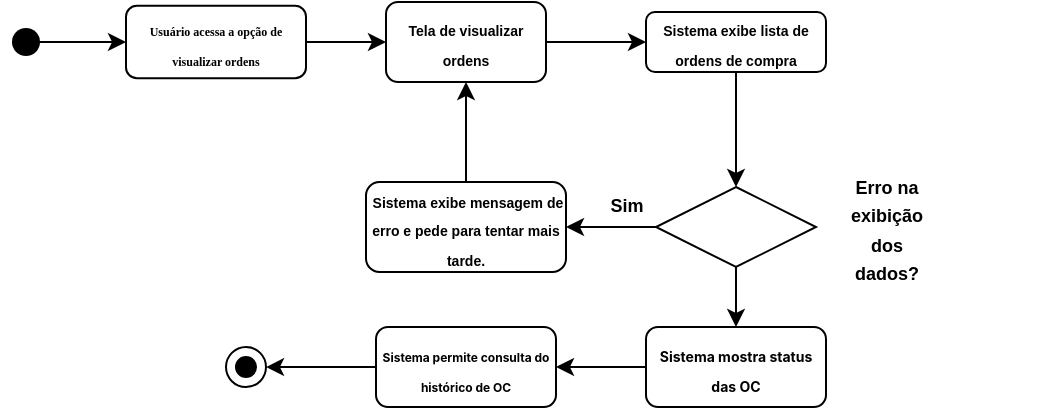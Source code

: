 <mxfile version="24.7.14">
  <diagram name="Page-1" id="MSqYXXy30V1sFn1s4_8o">
    <mxGraphModel dx="636" dy="341" grid="1" gridSize="10" guides="1" tooltips="1" connect="1" arrows="1" fold="1" page="1" pageScale="1" pageWidth="827" pageHeight="1169" math="0" shadow="0">
      <root>
        <mxCell id="0" />
        <mxCell id="1" parent="0" />
        <mxCell id="zOK9kGsAJfB9ZcYWZ8Sq-1" value="" style="shape=waypoint;sketch=0;fillStyle=solid;size=6;pointerEvents=1;points=[];fillColor=none;resizable=0;rotatable=0;perimeter=centerPerimeter;snapToPoint=1;strokeWidth=5;" vertex="1" parent="1">
          <mxGeometry x="240" y="250" width="20" height="20" as="geometry" />
        </mxCell>
        <mxCell id="zOK9kGsAJfB9ZcYWZ8Sq-4" value="" style="endArrow=classic;html=1;rounded=0;exitX=-0.074;exitY=0.84;exitDx=0;exitDy=0;exitPerimeter=0;" edge="1" parent="1" source="zOK9kGsAJfB9ZcYWZ8Sq-1" target="zOK9kGsAJfB9ZcYWZ8Sq-5">
          <mxGeometry width="50" height="50" relative="1" as="geometry">
            <mxPoint x="410" y="332.5" as="sourcePoint" />
            <mxPoint x="340" y="252.5" as="targetPoint" />
          </mxGeometry>
        </mxCell>
        <mxCell id="zOK9kGsAJfB9ZcYWZ8Sq-7" style="edgeStyle=orthogonalEdgeStyle;rounded=0;orthogonalLoop=1;jettySize=auto;html=1;entryX=0;entryY=0.5;entryDx=0;entryDy=0;" edge="1" parent="1" source="zOK9kGsAJfB9ZcYWZ8Sq-5" target="zOK9kGsAJfB9ZcYWZ8Sq-6">
          <mxGeometry relative="1" as="geometry" />
        </mxCell>
        <mxCell id="zOK9kGsAJfB9ZcYWZ8Sq-5" value="&lt;div style=&quot;&quot;&gt;&lt;b style=&quot;&quot;&gt;&lt;font face=&quot;Verdana&quot; style=&quot;font-size: 6px;&quot;&gt;Usuário acessa a opção de visualizar ordens&lt;/font&gt;&lt;/b&gt;&lt;br&gt;&lt;/div&gt;" style="rounded=1;whiteSpace=wrap;html=1;" vertex="1" parent="1">
          <mxGeometry x="300" y="241.88" width="90" height="36.25" as="geometry" />
        </mxCell>
        <mxCell id="zOK9kGsAJfB9ZcYWZ8Sq-9" style="edgeStyle=orthogonalEdgeStyle;rounded=0;orthogonalLoop=1;jettySize=auto;html=1;entryX=0;entryY=0.5;entryDx=0;entryDy=0;" edge="1" parent="1" source="zOK9kGsAJfB9ZcYWZ8Sq-6" target="zOK9kGsAJfB9ZcYWZ8Sq-8">
          <mxGeometry relative="1" as="geometry" />
        </mxCell>
        <mxCell id="zOK9kGsAJfB9ZcYWZ8Sq-6" value="&lt;div style=&quot;&quot;&gt;&lt;span style=&quot;font-size: 7px;&quot;&gt;&lt;b&gt;Tela de visualizar ordens&lt;/b&gt;&lt;/span&gt;&lt;br&gt;&lt;/div&gt;" style="rounded=1;whiteSpace=wrap;html=1;" vertex="1" parent="1">
          <mxGeometry x="430" y="240" width="80" height="40" as="geometry" />
        </mxCell>
        <mxCell id="zOK9kGsAJfB9ZcYWZ8Sq-37" style="edgeStyle=orthogonalEdgeStyle;rounded=0;orthogonalLoop=1;jettySize=auto;html=1;entryX=0.5;entryY=0;entryDx=0;entryDy=0;" edge="1" parent="1" source="zOK9kGsAJfB9ZcYWZ8Sq-8" target="zOK9kGsAJfB9ZcYWZ8Sq-10">
          <mxGeometry relative="1" as="geometry" />
        </mxCell>
        <mxCell id="zOK9kGsAJfB9ZcYWZ8Sq-8" value="&lt;span style=&quot;font-size: 7px;&quot;&gt;&lt;b&gt;Sistema exibe lista de ordens de compra&lt;/b&gt;&lt;/span&gt;" style="rounded=1;whiteSpace=wrap;html=1;" vertex="1" parent="1">
          <mxGeometry x="560" y="245" width="90" height="30" as="geometry" />
        </mxCell>
        <mxCell id="zOK9kGsAJfB9ZcYWZ8Sq-14" value="&lt;font size=&quot;1&quot; style=&quot;&quot;&gt;&lt;b style=&quot;font-size: 9px;&quot;&gt;Sim&lt;/b&gt;&lt;/font&gt;" style="edgeStyle=orthogonalEdgeStyle;rounded=0;orthogonalLoop=1;jettySize=auto;html=1;entryX=1;entryY=0.5;entryDx=0;entryDy=0;" edge="1" parent="1" source="zOK9kGsAJfB9ZcYWZ8Sq-10" target="zOK9kGsAJfB9ZcYWZ8Sq-12">
          <mxGeometry x="-0.333" y="-12" relative="1" as="geometry">
            <mxPoint as="offset" />
          </mxGeometry>
        </mxCell>
        <mxCell id="zOK9kGsAJfB9ZcYWZ8Sq-20" style="edgeStyle=orthogonalEdgeStyle;rounded=0;orthogonalLoop=1;jettySize=auto;html=1;entryX=0.5;entryY=0;entryDx=0;entryDy=0;" edge="1" parent="1" source="zOK9kGsAJfB9ZcYWZ8Sq-10" target="zOK9kGsAJfB9ZcYWZ8Sq-19">
          <mxGeometry relative="1" as="geometry" />
        </mxCell>
        <mxCell id="zOK9kGsAJfB9ZcYWZ8Sq-10" value="" style="rhombus;whiteSpace=wrap;html=1;" vertex="1" parent="1">
          <mxGeometry x="565" y="332.5" width="80" height="40" as="geometry" />
        </mxCell>
        <mxCell id="zOK9kGsAJfB9ZcYWZ8Sq-13" style="edgeStyle=orthogonalEdgeStyle;rounded=0;orthogonalLoop=1;jettySize=auto;html=1;entryX=0.5;entryY=1;entryDx=0;entryDy=0;" edge="1" parent="1" source="zOK9kGsAJfB9ZcYWZ8Sq-12" target="zOK9kGsAJfB9ZcYWZ8Sq-6">
          <mxGeometry relative="1" as="geometry" />
        </mxCell>
        <mxCell id="zOK9kGsAJfB9ZcYWZ8Sq-12" value="&lt;font style=&quot;font-size: 7px;&quot;&gt;&lt;b&gt;&amp;nbsp;Sistema exibe mensagem de erro e pede para tentar mais tarde.&lt;/b&gt;&lt;/font&gt;" style="rounded=1;whiteSpace=wrap;html=1;" vertex="1" parent="1">
          <mxGeometry x="420" y="330" width="100" height="45" as="geometry" />
        </mxCell>
        <mxCell id="zOK9kGsAJfB9ZcYWZ8Sq-15" value="&lt;span style=&quot;text-wrap: wrap;&quot;&gt;&lt;font style=&quot;font-size: 9px;&quot;&gt;&lt;b&gt;Erro na exibição dos dados?&lt;/b&gt;&lt;/font&gt;&lt;/span&gt;" style="text;html=1;align=center;verticalAlign=middle;resizable=0;points=[];autosize=1;strokeColor=none;fillColor=none;" vertex="1" parent="1">
          <mxGeometry x="605" y="337.5" width="150" height="30" as="geometry" />
        </mxCell>
        <mxCell id="zOK9kGsAJfB9ZcYWZ8Sq-27" style="edgeStyle=orthogonalEdgeStyle;rounded=0;orthogonalLoop=1;jettySize=auto;html=1;" edge="1" parent="1" source="zOK9kGsAJfB9ZcYWZ8Sq-19" target="zOK9kGsAJfB9ZcYWZ8Sq-21">
          <mxGeometry relative="1" as="geometry" />
        </mxCell>
        <mxCell id="zOK9kGsAJfB9ZcYWZ8Sq-19" value="&lt;div style=&quot;&quot;&gt;&lt;font face=&quot;-apple-system, BlinkMacSystemFont, Segoe UI, Noto Sans, Helvetica, Arial, sans-serif, Apple Color Emoji, Segoe UI Emoji&quot;&gt;&lt;span style=&quot;font-size: 7px;&quot;&gt;&lt;b&gt;Sistema mostra status das OC&lt;/b&gt;&lt;/span&gt;&lt;/font&gt;&lt;br&gt;&lt;/div&gt;" style="rounded=1;whiteSpace=wrap;html=1;" vertex="1" parent="1">
          <mxGeometry x="560" y="402.5" width="90" height="40" as="geometry" />
        </mxCell>
        <mxCell id="zOK9kGsAJfB9ZcYWZ8Sq-42" style="edgeStyle=orthogonalEdgeStyle;rounded=0;orthogonalLoop=1;jettySize=auto;html=1;entryX=1;entryY=0.5;entryDx=0;entryDy=0;" edge="1" parent="1" source="zOK9kGsAJfB9ZcYWZ8Sq-21" target="zOK9kGsAJfB9ZcYWZ8Sq-33">
          <mxGeometry relative="1" as="geometry" />
        </mxCell>
        <mxCell id="zOK9kGsAJfB9ZcYWZ8Sq-21" value="&lt;div style=&quot;&quot;&gt;&lt;font face=&quot;-apple-system, BlinkMacSystemFont, Segoe UI, Noto Sans, Helvetica, Arial, sans-serif, Apple Color Emoji, Segoe UI Emoji&quot;&gt;&lt;span style=&quot;font-size: 6px;&quot;&gt;&lt;b&gt;Sistema permite consulta do histórico de OC&lt;/b&gt;&lt;/span&gt;&lt;/font&gt;&lt;br&gt;&lt;/div&gt;" style="rounded=1;whiteSpace=wrap;html=1;" vertex="1" parent="1">
          <mxGeometry x="425" y="402.5" width="90" height="40" as="geometry" />
        </mxCell>
        <mxCell id="zOK9kGsAJfB9ZcYWZ8Sq-32" style="edgeStyle=orthogonalEdgeStyle;rounded=0;orthogonalLoop=1;jettySize=auto;html=1;entryX=0.5;entryY=0;entryDx=0;entryDy=0;" edge="1" parent="1">
          <mxGeometry relative="1" as="geometry">
            <mxPoint x="360.026" y="412.49" as="sourcePoint" />
            <mxPoint x="360" y="432.49" as="targetPoint" />
          </mxGeometry>
        </mxCell>
        <mxCell id="zOK9kGsAJfB9ZcYWZ8Sq-33" value="" style="ellipse;whiteSpace=wrap;html=1;" vertex="1" parent="1">
          <mxGeometry x="350" y="412.52" width="20" height="20" as="geometry" />
        </mxCell>
        <mxCell id="zOK9kGsAJfB9ZcYWZ8Sq-34" value="" style="ellipse;whiteSpace=wrap;html=1;fillStyle=solid;fillColor=#000000;" vertex="1" parent="1">
          <mxGeometry x="355" y="417.52" width="10" height="10" as="geometry" />
        </mxCell>
      </root>
    </mxGraphModel>
  </diagram>
</mxfile>
